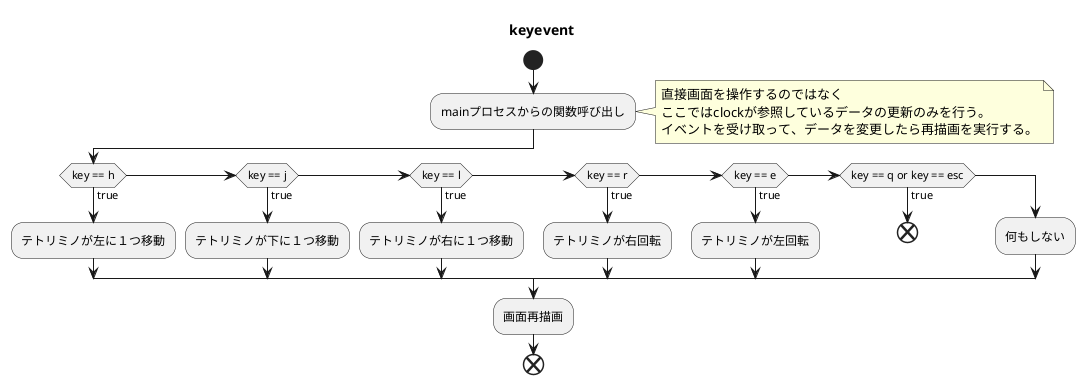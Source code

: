 @startuml

title keyevent

start
    :mainプロセスからの関数呼び出し;
    note right
        直接画面を操作するのではなく
        ここではclockが参照しているデータの更新のみを行う。
        イベントを受け取って、データを変更したら再描画を実行する。
    endnote
    if (key == h) then (true)
        :テトリミノが左に１つ移動;
    elseif (key == j) then (true)
        :テトリミノが下に１つ移動;
    elseif (key == l) then (true)
        :テトリミノが右に１つ移動;
    elseif (key == r) then (true)
        :テトリミノが右回転;
    elseif (key == e) then (true)
        :テトリミノが左回転;
    elseif (key == q or key == esc) then (true)
        end
    else
        :何もしない;
    endif
    :画面再描画;
end

@enduml